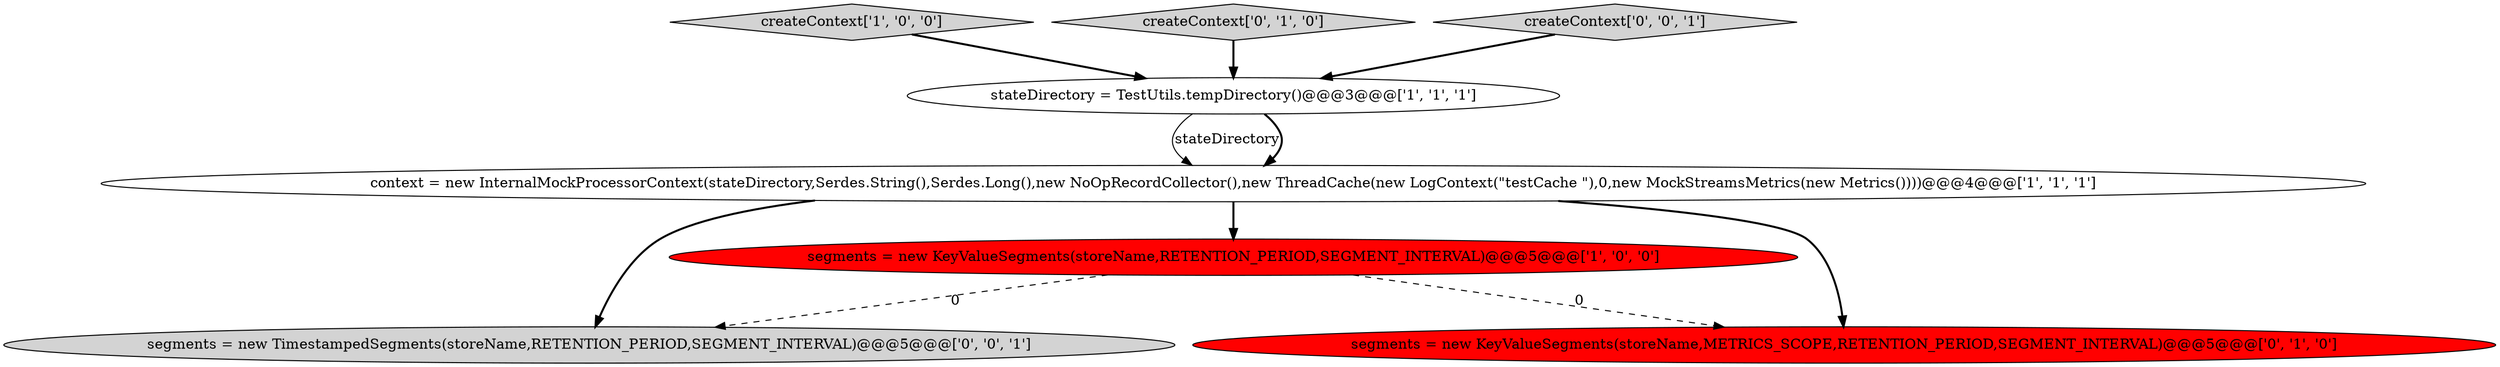 digraph {
1 [style = filled, label = "segments = new KeyValueSegments(storeName,RETENTION_PERIOD,SEGMENT_INTERVAL)@@@5@@@['1', '0', '0']", fillcolor = red, shape = ellipse image = "AAA1AAABBB1BBB"];
3 [style = filled, label = "createContext['1', '0', '0']", fillcolor = lightgray, shape = diamond image = "AAA0AAABBB1BBB"];
5 [style = filled, label = "createContext['0', '1', '0']", fillcolor = lightgray, shape = diamond image = "AAA0AAABBB2BBB"];
6 [style = filled, label = "segments = new TimestampedSegments(storeName,RETENTION_PERIOD,SEGMENT_INTERVAL)@@@5@@@['0', '0', '1']", fillcolor = lightgray, shape = ellipse image = "AAA0AAABBB3BBB"];
7 [style = filled, label = "createContext['0', '0', '1']", fillcolor = lightgray, shape = diamond image = "AAA0AAABBB3BBB"];
2 [style = filled, label = "context = new InternalMockProcessorContext(stateDirectory,Serdes.String(),Serdes.Long(),new NoOpRecordCollector(),new ThreadCache(new LogContext(\"testCache \"),0,new MockStreamsMetrics(new Metrics())))@@@4@@@['1', '1', '1']", fillcolor = white, shape = ellipse image = "AAA0AAABBB1BBB"];
4 [style = filled, label = "segments = new KeyValueSegments(storeName,METRICS_SCOPE,RETENTION_PERIOD,SEGMENT_INTERVAL)@@@5@@@['0', '1', '0']", fillcolor = red, shape = ellipse image = "AAA1AAABBB2BBB"];
0 [style = filled, label = "stateDirectory = TestUtils.tempDirectory()@@@3@@@['1', '1', '1']", fillcolor = white, shape = ellipse image = "AAA0AAABBB1BBB"];
1->4 [style = dashed, label="0"];
7->0 [style = bold, label=""];
5->0 [style = bold, label=""];
2->4 [style = bold, label=""];
1->6 [style = dashed, label="0"];
2->6 [style = bold, label=""];
2->1 [style = bold, label=""];
3->0 [style = bold, label=""];
0->2 [style = solid, label="stateDirectory"];
0->2 [style = bold, label=""];
}
